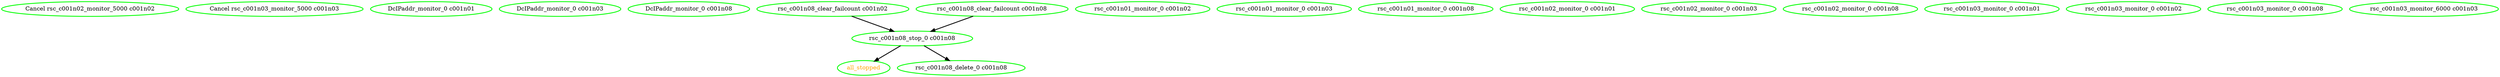 digraph "g" {
"Cancel rsc_c001n02_monitor_5000 c001n02" [ style=bold color="green" fontcolor="black"]
"Cancel rsc_c001n03_monitor_5000 c001n03" [ style=bold color="green" fontcolor="black"]
"DcIPaddr_monitor_0 c001n01" [ style=bold color="green" fontcolor="black"]
"DcIPaddr_monitor_0 c001n03" [ style=bold color="green" fontcolor="black"]
"DcIPaddr_monitor_0 c001n08" [ style=bold color="green" fontcolor="black"]
"all_stopped" [ style=bold color="green" fontcolor="orange"]
"rsc_c001n01_monitor_0 c001n02" [ style=bold color="green" fontcolor="black"]
"rsc_c001n01_monitor_0 c001n03" [ style=bold color="green" fontcolor="black"]
"rsc_c001n01_monitor_0 c001n08" [ style=bold color="green" fontcolor="black"]
"rsc_c001n02_monitor_0 c001n01" [ style=bold color="green" fontcolor="black"]
"rsc_c001n02_monitor_0 c001n03" [ style=bold color="green" fontcolor="black"]
"rsc_c001n02_monitor_0 c001n08" [ style=bold color="green" fontcolor="black"]
"rsc_c001n03_monitor_0 c001n01" [ style=bold color="green" fontcolor="black"]
"rsc_c001n03_monitor_0 c001n02" [ style=bold color="green" fontcolor="black"]
"rsc_c001n03_monitor_0 c001n08" [ style=bold color="green" fontcolor="black"]
"rsc_c001n03_monitor_6000 c001n03" [ style=bold color="green" fontcolor="black"]
"rsc_c001n08_clear_failcount c001n02" -> "rsc_c001n08_stop_0 c001n08" [ style = bold]
"rsc_c001n08_clear_failcount c001n02" [ style=bold color="green" fontcolor="black"]
"rsc_c001n08_clear_failcount c001n08" -> "rsc_c001n08_stop_0 c001n08" [ style = bold]
"rsc_c001n08_clear_failcount c001n08" [ style=bold color="green" fontcolor="black"]
"rsc_c001n08_delete_0 c001n08" [ style=bold color="green" fontcolor="black"]
"rsc_c001n08_stop_0 c001n08" -> "all_stopped" [ style = bold]
"rsc_c001n08_stop_0 c001n08" -> "rsc_c001n08_delete_0 c001n08" [ style = bold]
"rsc_c001n08_stop_0 c001n08" [ style=bold color="green" fontcolor="black"]
}
